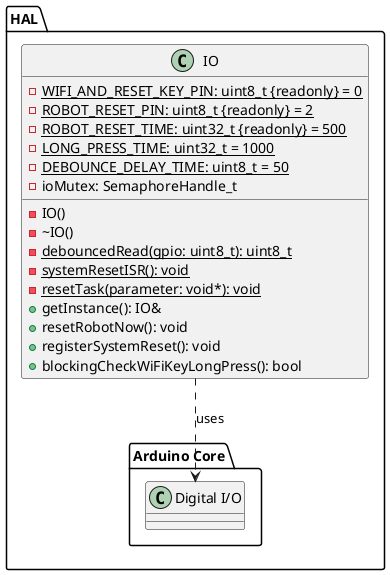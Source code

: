 @startuml
package HAL 
{
    package "Arduino Core"
    {
        class "Digital I/O" as ioclass
    }

    class IO 
    {
        {static} - WIFI_AND_RESET_KEY_PIN: uint8_t {readonly} = 0
        {static} - ROBOT_RESET_PIN: uint8_t {readonly} = 2
        {static} - ROBOT_RESET_TIME: uint32_t {readonly} = 500
        {static} - LONG_PRESS_TIME: uint32_t = 1000
        {static} - DEBOUNCE_DELAY_TIME: uint8_t = 50
        - ioMutex: SemaphoreHandle_t

        - IO()
        - ~IO()
        {static} - debouncedRead(gpio: uint8_t): uint8_t
        {static} - systemResetISR(): void
        {static} - resetTask(parameter: void*): void
        + getInstance(): IO&
        + resetRobotNow(): void
        + registerSystemReset(): void
        + blockingCheckWiFiKeyLongPress(): bool
    }
    IO  ..> ioclass : uses
}
@enduml